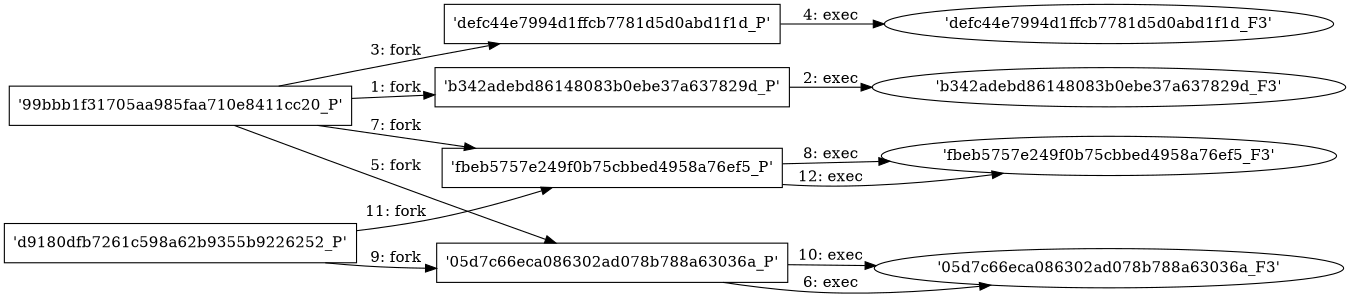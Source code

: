 digraph "D:\Learning\Paper\apt\基于CTI的攻击预警\Dataset\攻击图\ASGfromALLCTI\Vulnerability Spotlight Adobe Acrobat Reader DC text field remote code execution vulnerability.dot" {
rankdir="LR"
size="9"
fixedsize="false"
splines="true"
nodesep=0.3
ranksep=0
fontsize=10
overlap="scalexy"
engine= "neato"
	"'99bbb1f31705aa985faa710e8411cc20_P'" [node_type=Process shape=box]
	"'b342adebd86148083b0ebe37a637829d_P'" [node_type=Process shape=box]
	"'99bbb1f31705aa985faa710e8411cc20_P'" -> "'b342adebd86148083b0ebe37a637829d_P'" [label="1: fork"]
	"'b342adebd86148083b0ebe37a637829d_P'" [node_type=Process shape=box]
	"'b342adebd86148083b0ebe37a637829d_F3'" [node_type=File shape=ellipse]
	"'b342adebd86148083b0ebe37a637829d_P'" -> "'b342adebd86148083b0ebe37a637829d_F3'" [label="2: exec"]
	"'99bbb1f31705aa985faa710e8411cc20_P'" [node_type=Process shape=box]
	"'defc44e7994d1ffcb7781d5d0abd1f1d_P'" [node_type=Process shape=box]
	"'99bbb1f31705aa985faa710e8411cc20_P'" -> "'defc44e7994d1ffcb7781d5d0abd1f1d_P'" [label="3: fork"]
	"'defc44e7994d1ffcb7781d5d0abd1f1d_P'" [node_type=Process shape=box]
	"'defc44e7994d1ffcb7781d5d0abd1f1d_F3'" [node_type=File shape=ellipse]
	"'defc44e7994d1ffcb7781d5d0abd1f1d_P'" -> "'defc44e7994d1ffcb7781d5d0abd1f1d_F3'" [label="4: exec"]
	"'99bbb1f31705aa985faa710e8411cc20_P'" [node_type=Process shape=box]
	"'05d7c66eca086302ad078b788a63036a_P'" [node_type=Process shape=box]
	"'99bbb1f31705aa985faa710e8411cc20_P'" -> "'05d7c66eca086302ad078b788a63036a_P'" [label="5: fork"]
	"'05d7c66eca086302ad078b788a63036a_P'" [node_type=Process shape=box]
	"'05d7c66eca086302ad078b788a63036a_F3'" [node_type=File shape=ellipse]
	"'05d7c66eca086302ad078b788a63036a_P'" -> "'05d7c66eca086302ad078b788a63036a_F3'" [label="6: exec"]
	"'99bbb1f31705aa985faa710e8411cc20_P'" [node_type=Process shape=box]
	"'fbeb5757e249f0b75cbbed4958a76ef5_P'" [node_type=Process shape=box]
	"'99bbb1f31705aa985faa710e8411cc20_P'" -> "'fbeb5757e249f0b75cbbed4958a76ef5_P'" [label="7: fork"]
	"'fbeb5757e249f0b75cbbed4958a76ef5_P'" [node_type=Process shape=box]
	"'fbeb5757e249f0b75cbbed4958a76ef5_F3'" [node_type=File shape=ellipse]
	"'fbeb5757e249f0b75cbbed4958a76ef5_P'" -> "'fbeb5757e249f0b75cbbed4958a76ef5_F3'" [label="8: exec"]
	"'d9180dfb7261c598a62b9355b9226252_P'" [node_type=Process shape=box]
	"'05d7c66eca086302ad078b788a63036a_P'" [node_type=Process shape=box]
	"'d9180dfb7261c598a62b9355b9226252_P'" -> "'05d7c66eca086302ad078b788a63036a_P'" [label="9: fork"]
	"'05d7c66eca086302ad078b788a63036a_P'" [node_type=Process shape=box]
	"'05d7c66eca086302ad078b788a63036a_F3'" [node_type=File shape=ellipse]
	"'05d7c66eca086302ad078b788a63036a_P'" -> "'05d7c66eca086302ad078b788a63036a_F3'" [label="10: exec"]
	"'d9180dfb7261c598a62b9355b9226252_P'" [node_type=Process shape=box]
	"'fbeb5757e249f0b75cbbed4958a76ef5_P'" [node_type=Process shape=box]
	"'d9180dfb7261c598a62b9355b9226252_P'" -> "'fbeb5757e249f0b75cbbed4958a76ef5_P'" [label="11: fork"]
	"'fbeb5757e249f0b75cbbed4958a76ef5_P'" [node_type=Process shape=box]
	"'fbeb5757e249f0b75cbbed4958a76ef5_F3'" [node_type=File shape=ellipse]
	"'fbeb5757e249f0b75cbbed4958a76ef5_P'" -> "'fbeb5757e249f0b75cbbed4958a76ef5_F3'" [label="12: exec"]
}
